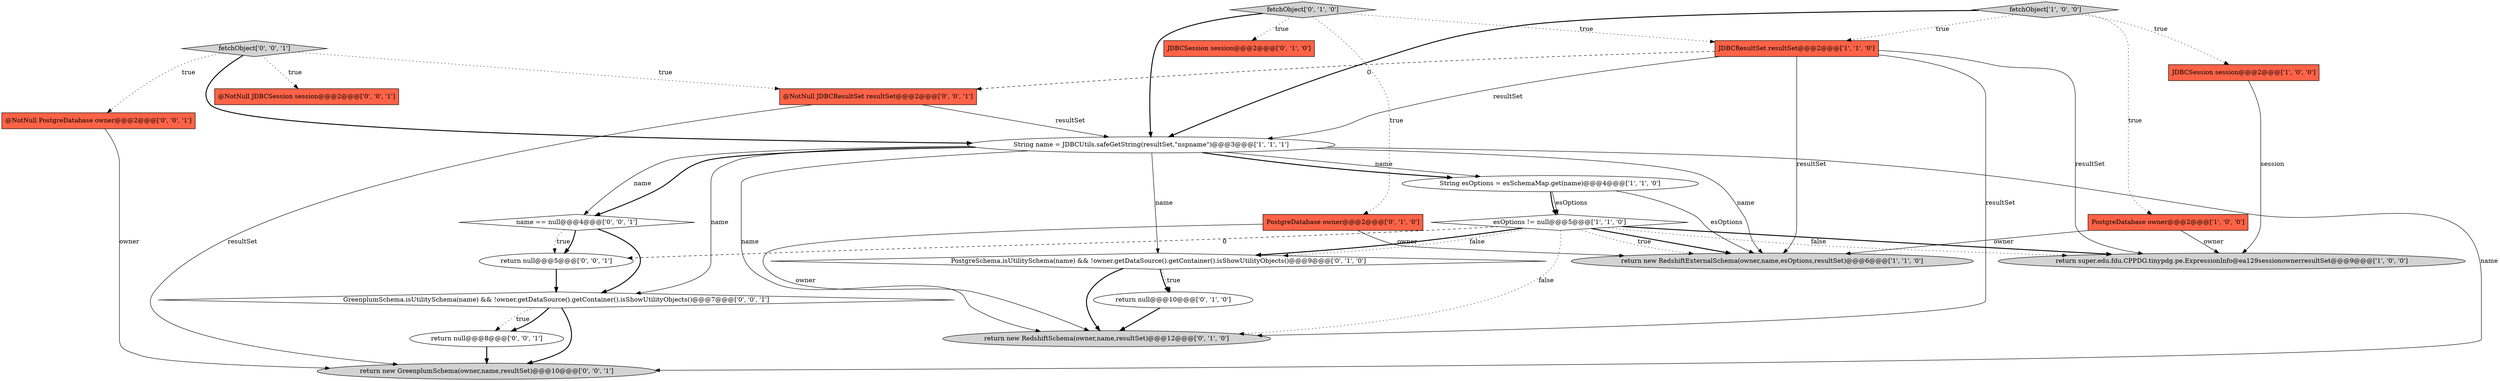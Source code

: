 digraph {
5 [style = filled, label = "String esOptions = esSchemaMap.get(name)@@@4@@@['1', '1', '0']", fillcolor = white, shape = ellipse image = "AAA0AAABBB1BBB"];
14 [style = filled, label = "fetchObject['0', '1', '0']", fillcolor = lightgray, shape = diamond image = "AAA0AAABBB2BBB"];
19 [style = filled, label = "fetchObject['0', '0', '1']", fillcolor = lightgray, shape = diamond image = "AAA0AAABBB3BBB"];
10 [style = filled, label = "JDBCSession session@@@2@@@['0', '1', '0']", fillcolor = tomato, shape = box image = "AAA0AAABBB2BBB"];
13 [style = filled, label = "PostgreSchema.isUtilitySchema(name) && !owner.getDataSource().getContainer().isShowUtilityObjects()@@@9@@@['0', '1', '0']", fillcolor = white, shape = diamond image = "AAA0AAABBB2BBB"];
16 [style = filled, label = "return null@@@8@@@['0', '0', '1']", fillcolor = white, shape = ellipse image = "AAA0AAABBB3BBB"];
1 [style = filled, label = "JDBCSession session@@@2@@@['1', '0', '0']", fillcolor = tomato, shape = box image = "AAA0AAABBB1BBB"];
17 [style = filled, label = "GreenplumSchema.isUtilitySchema(name) && !owner.getDataSource().getContainer().isShowUtilityObjects()@@@7@@@['0', '0', '1']", fillcolor = white, shape = diamond image = "AAA0AAABBB3BBB"];
4 [style = filled, label = "String name = JDBCUtils.safeGetString(resultSet,\"nspname\")@@@3@@@['1', '1', '1']", fillcolor = white, shape = ellipse image = "AAA0AAABBB1BBB"];
11 [style = filled, label = "PostgreDatabase owner@@@2@@@['0', '1', '0']", fillcolor = tomato, shape = box image = "AAA0AAABBB2BBB"];
18 [style = filled, label = "@NotNull JDBCSession session@@@2@@@['0', '0', '1']", fillcolor = tomato, shape = box image = "AAA0AAABBB3BBB"];
0 [style = filled, label = "return super.edu.fdu.CPPDG.tinypdg.pe.ExpressionInfo@ea129sessionownerresultSet@@@9@@@['1', '0', '0']", fillcolor = lightgray, shape = ellipse image = "AAA0AAABBB1BBB"];
12 [style = filled, label = "return new RedshiftSchema(owner,name,resultSet)@@@12@@@['0', '1', '0']", fillcolor = lightgray, shape = ellipse image = "AAA1AAABBB2BBB"];
7 [style = filled, label = "JDBCResultSet resultSet@@@2@@@['1', '1', '0']", fillcolor = tomato, shape = box image = "AAA0AAABBB1BBB"];
8 [style = filled, label = "fetchObject['1', '0', '0']", fillcolor = lightgray, shape = diamond image = "AAA0AAABBB1BBB"];
22 [style = filled, label = "@NotNull JDBCResultSet resultSet@@@2@@@['0', '0', '1']", fillcolor = tomato, shape = box image = "AAA0AAABBB3BBB"];
6 [style = filled, label = "esOptions != null@@@5@@@['1', '1', '0']", fillcolor = white, shape = diamond image = "AAA0AAABBB1BBB"];
20 [style = filled, label = "return null@@@5@@@['0', '0', '1']", fillcolor = white, shape = ellipse image = "AAA0AAABBB3BBB"];
15 [style = filled, label = "name == null@@@4@@@['0', '0', '1']", fillcolor = white, shape = diamond image = "AAA0AAABBB3BBB"];
9 [style = filled, label = "return null@@@10@@@['0', '1', '0']", fillcolor = white, shape = ellipse image = "AAA1AAABBB2BBB"];
23 [style = filled, label = "return new GreenplumSchema(owner,name,resultSet)@@@10@@@['0', '0', '1']", fillcolor = lightgray, shape = ellipse image = "AAA0AAABBB3BBB"];
21 [style = filled, label = "@NotNull PostgreDatabase owner@@@2@@@['0', '0', '1']", fillcolor = tomato, shape = box image = "AAA0AAABBB3BBB"];
3 [style = filled, label = "return new RedshiftExternalSchema(owner,name,esOptions,resultSet)@@@6@@@['1', '1', '0']", fillcolor = lightgray, shape = ellipse image = "AAA0AAABBB1BBB"];
2 [style = filled, label = "PostgreDatabase owner@@@2@@@['1', '0', '0']", fillcolor = tomato, shape = box image = "AAA0AAABBB1BBB"];
4->5 [style = solid, label="name"];
19->21 [style = dotted, label="true"];
6->20 [style = dashed, label="0"];
17->16 [style = dotted, label="true"];
8->4 [style = bold, label=""];
4->23 [style = solid, label="name"];
4->13 [style = solid, label="name"];
21->23 [style = solid, label="owner"];
4->5 [style = bold, label=""];
7->0 [style = solid, label="resultSet"];
6->0 [style = bold, label=""];
6->13 [style = bold, label=""];
8->2 [style = dotted, label="true"];
1->0 [style = solid, label="session"];
13->9 [style = dotted, label="true"];
8->7 [style = dotted, label="true"];
14->7 [style = dotted, label="true"];
4->3 [style = solid, label="name"];
13->12 [style = bold, label=""];
16->23 [style = bold, label=""];
7->22 [style = dashed, label="0"];
19->22 [style = dotted, label="true"];
15->20 [style = dotted, label="true"];
22->23 [style = solid, label="resultSet"];
7->3 [style = solid, label="resultSet"];
7->12 [style = solid, label="resultSet"];
6->3 [style = bold, label=""];
2->3 [style = solid, label="owner"];
14->10 [style = dotted, label="true"];
6->3 [style = dotted, label="true"];
17->23 [style = bold, label=""];
19->4 [style = bold, label=""];
15->20 [style = bold, label=""];
7->4 [style = solid, label="resultSet"];
6->13 [style = dotted, label="false"];
20->17 [style = bold, label=""];
4->12 [style = solid, label="name"];
6->12 [style = dotted, label="false"];
2->0 [style = solid, label="owner"];
4->15 [style = solid, label="name"];
5->3 [style = solid, label="esOptions"];
6->0 [style = dotted, label="false"];
13->9 [style = bold, label=""];
14->4 [style = bold, label=""];
14->11 [style = dotted, label="true"];
5->6 [style = solid, label="esOptions"];
11->3 [style = solid, label="owner"];
11->12 [style = solid, label="owner"];
4->15 [style = bold, label=""];
17->16 [style = bold, label=""];
8->1 [style = dotted, label="true"];
4->17 [style = solid, label="name"];
5->6 [style = bold, label=""];
9->12 [style = bold, label=""];
22->4 [style = solid, label="resultSet"];
19->18 [style = dotted, label="true"];
15->17 [style = bold, label=""];
}
